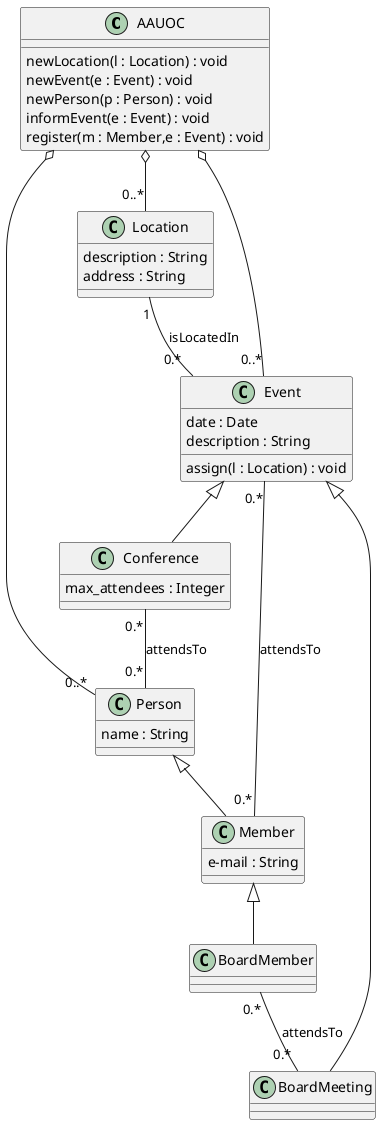 @startuml
class AAUOC {
    newLocation(l : Location) : void
    newEvent(e : Event) : void
    newPerson(p : Person) : void
    informEvent(e : Event) : void
    register(m : Member,e : Event) : void
}
class Person{
    name : String
}
class Member{
    e-mail : String
}
class BoardMember{}
class Event{
    date : Date
    description : String

    assign(l : Location) : void
}

class Conference{
    max_attendees : Integer
}
class BoardMeeting{}
class Location{
    description : String
    address : String
}


AAUOC o-- "0..*" Person
AAUOC o-- "0..*" Event
AAUOC o-- "0..*" Location
Event <|-- BoardMeeting
Event <|-- Conference
Member <|-- BoardMember
Person <|-- Member


Location "1" -- "0.*" Event : isLocatedIn
Event "0.*" -- "0.*" Member : attendsTo
Conference "0.*" -- "0.*" Person :attendsTo
BoardMember "0.*" -- "0.*" BoardMeeting : attendsTo


@enduml
